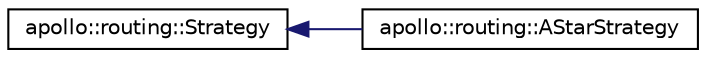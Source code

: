 digraph "Graphical Class Hierarchy"
{
  edge [fontname="Helvetica",fontsize="10",labelfontname="Helvetica",labelfontsize="10"];
  node [fontname="Helvetica",fontsize="10",shape=record];
  rankdir="LR";
  Node1 [label="apollo::routing::Strategy",height=0.2,width=0.4,color="black", fillcolor="white", style="filled",URL="$classapollo_1_1routing_1_1Strategy.html"];
  Node1 -> Node2 [dir="back",color="midnightblue",fontsize="10",style="solid",fontname="Helvetica"];
  Node2 [label="apollo::routing::AStarStrategy",height=0.2,width=0.4,color="black", fillcolor="white", style="filled",URL="$classapollo_1_1routing_1_1AStarStrategy.html"];
}
